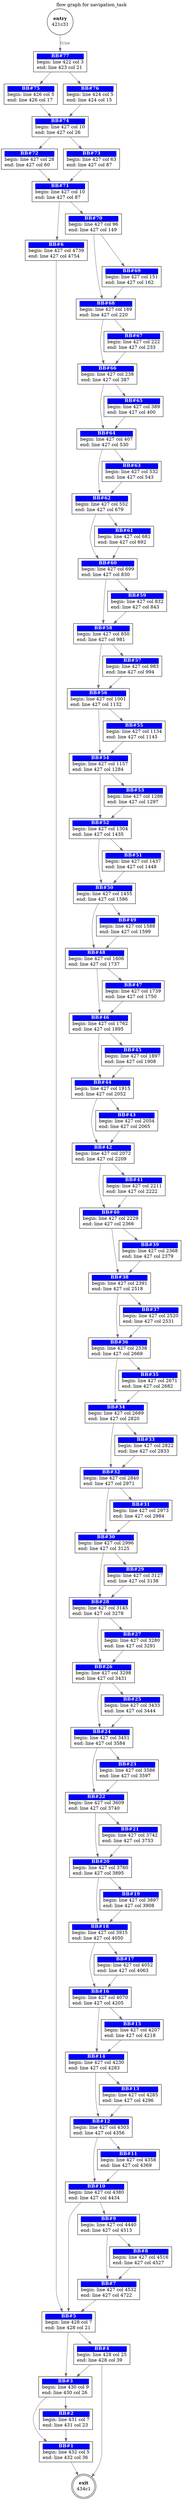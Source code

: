 digraph navigationtask{ 
  label="flow graph for navigation_task"
  labelloc="t"
  0 [label=<<TABLE border="0" cellborder="0" cellpadding="0"><TR><TD border="0" bgcolor="#ffffff" sides="b"><FONT color="#000000"><B>exit</B></FONT></TD></TR><TR><TD>434c1</TD></TR></TABLE>>, shape=doublecircle, margin=0]
  1 [label=<<TABLE border="0" cellborder="0" cellpadding="0"><TR><TD border="1" bgcolor="#0000ff" sides="b"><FONT color="#ffffff"><B>BB#1</B></FONT></TD></TR><TR><TD align="left">begin: line 432 col 5</TD></TR><TR><TD align="left">end: line 432 col 36</TD></TR></TABLE>>, shape=box]
  1->0[label="" fontcolor=dimgray color=dimgray]
  2 [label=<<TABLE border="0" cellborder="0" cellpadding="0"><TR><TD border="1" bgcolor="#0000ff" sides="b"><FONT color="#ffffff"><B>BB#2</B></FONT></TD></TR><TR><TD align="left">begin: line 431 col 7</TD></TR><TR><TD align="left">end: line 431 col 23</TD></TR></TABLE>>, shape=box]
  2->1[label="" fontcolor=dimgray color=dimgray]
  3 [label=<<TABLE border="0" cellborder="0" cellpadding="0"><TR><TD border="1" bgcolor="#0000ff" sides="b"><FONT color="#ffffff"><B>BB#3</B></FONT></TD></TR><TR><TD align="left">begin: line 430 col 9</TD></TR><TR><TD align="left">end: line 430 col 26</TD></TR></TABLE>>, shape=box]
  3->2[label="" fontcolor=dimgray color=dimgray]
  3->1[label="" fontcolor=dimgray color=dimgray]
  4 [label=<<TABLE border="0" cellborder="0" cellpadding="0"><TR><TD border="1" bgcolor="#0000ff" sides="b"><FONT color="#ffffff"><B>BB#4</B></FONT></TD></TR><TR><TD align="left">begin: line 428 col 25</TD></TR><TR><TD align="left">end: line 428 col 39</TD></TR></TABLE>>, shape=box]
  4->3[label="" fontcolor=dimgray color=dimgray]
  4->0[label="" fontcolor=dimgray color=dimgray]
  5 [label=<<TABLE border="0" cellborder="0" cellpadding="0"><TR><TD border="1" bgcolor="#0000ff" sides="b"><FONT color="#ffffff"><B>BB#5</B></FONT></TD></TR><TR><TD align="left">begin: line 428 col 7</TD></TR><TR><TD align="left">end: line 428 col 21</TD></TR></TABLE>>, shape=box]
  5->3[label="" fontcolor=dimgray color=dimgray]
  5->4[label="" fontcolor=dimgray color=dimgray]
  6 [label=<<TABLE border="0" cellborder="0" cellpadding="0"><TR><TD border="1" bgcolor="#0000ff" sides="b"><FONT color="#ffffff"><B>BB#6</B></FONT></TD></TR><TR><TD align="left">begin: line 427 col 4739</TD></TR><TR><TD align="left">end: line 427 col 4754</TD></TR></TABLE>>, shape=box]
  6->5[label="" fontcolor=dimgray color=dimgray]
  7 [label=<<TABLE border="0" cellborder="0" cellpadding="0"><TR><TD border="1" bgcolor="#0000ff" sides="b"><FONT color="#ffffff"><B>BB#7</B></FONT></TD></TR><TR><TD align="left">begin: line 427 col 4532</TD></TR><TR><TD align="left">end: line 427 col 4722</TD></TR></TABLE>>, shape=box]
  7->5[label="" fontcolor=dimgray color=dimgray]
  8 [label=<<TABLE border="0" cellborder="0" cellpadding="0"><TR><TD border="1" bgcolor="#0000ff" sides="b"><FONT color="#ffffff"><B>BB#8</B></FONT></TD></TR><TR><TD align="left">begin: line 427 col 4516</TD></TR><TR><TD align="left">end: line 427 col 4527</TD></TR></TABLE>>, shape=box]
  8->7[label="" fontcolor=dimgray color=dimgray]
  9 [label=<<TABLE border="0" cellborder="0" cellpadding="0"><TR><TD border="1" bgcolor="#0000ff" sides="b"><FONT color="#ffffff"><B>BB#9</B></FONT></TD></TR><TR><TD align="left">begin: line 427 col 4440</TD></TR><TR><TD align="left">end: line 427 col 4513</TD></TR></TABLE>>, shape=box]
  9->8[label="" fontcolor=dimgray color=dimgray]
  9->7[label="" fontcolor=dimgray color=dimgray]
  10 [label=<<TABLE border="0" cellborder="0" cellpadding="0"><TR><TD border="1" bgcolor="#0000ff" sides="b"><FONT color="#ffffff"><B>BB#10</B></FONT></TD></TR><TR><TD align="left">begin: line 427 col 4380</TD></TR><TR><TD align="left">end: line 427 col 4434</TD></TR></TABLE>>, shape=box]
  10->9[label="" fontcolor=dimgray color=dimgray]
  10->5[label="" fontcolor=dimgray color=dimgray]
  11 [label=<<TABLE border="0" cellborder="0" cellpadding="0"><TR><TD border="1" bgcolor="#0000ff" sides="b"><FONT color="#ffffff"><B>BB#11</B></FONT></TD></TR><TR><TD align="left">begin: line 427 col 4358</TD></TR><TR><TD align="left">end: line 427 col 4369</TD></TR></TABLE>>, shape=box]
  11->10[label="" fontcolor=dimgray color=dimgray]
  12 [label=<<TABLE border="0" cellborder="0" cellpadding="0"><TR><TD border="1" bgcolor="#0000ff" sides="b"><FONT color="#ffffff"><B>BB#12</B></FONT></TD></TR><TR><TD align="left">begin: line 427 col 4303</TD></TR><TR><TD align="left">end: line 427 col 4356</TD></TR></TABLE>>, shape=box]
  12->11[label="" fontcolor=dimgray color=dimgray]
  12->10[label="" fontcolor=dimgray color=dimgray]
  13 [label=<<TABLE border="0" cellborder="0" cellpadding="0"><TR><TD border="1" bgcolor="#0000ff" sides="b"><FONT color="#ffffff"><B>BB#13</B></FONT></TD></TR><TR><TD align="left">begin: line 427 col 4285</TD></TR><TR><TD align="left">end: line 427 col 4296</TD></TR></TABLE>>, shape=box]
  13->12[label="" fontcolor=dimgray color=dimgray]
  14 [label=<<TABLE border="0" cellborder="0" cellpadding="0"><TR><TD border="1" bgcolor="#0000ff" sides="b"><FONT color="#ffffff"><B>BB#14</B></FONT></TD></TR><TR><TD align="left">begin: line 427 col 4230</TD></TR><TR><TD align="left">end: line 427 col 4283</TD></TR></TABLE>>, shape=box]
  14->13[label="" fontcolor=dimgray color=dimgray]
  14->12[label="" fontcolor=dimgray color=dimgray]
  15 [label=<<TABLE border="0" cellborder="0" cellpadding="0"><TR><TD border="1" bgcolor="#0000ff" sides="b"><FONT color="#ffffff"><B>BB#15</B></FONT></TD></TR><TR><TD align="left">begin: line 427 col 4207</TD></TR><TR><TD align="left">end: line 427 col 4218</TD></TR></TABLE>>, shape=box]
  15->14[label="" fontcolor=dimgray color=dimgray]
  16 [label=<<TABLE border="0" cellborder="0" cellpadding="0"><TR><TD border="1" bgcolor="#0000ff" sides="b"><FONT color="#ffffff"><B>BB#16</B></FONT></TD></TR><TR><TD align="left">begin: line 427 col 4070</TD></TR><TR><TD align="left">end: line 427 col 4205</TD></TR></TABLE>>, shape=box]
  16->15[label="" fontcolor=dimgray color=dimgray]
  16->14[label="" fontcolor=dimgray color=dimgray]
  17 [label=<<TABLE border="0" cellborder="0" cellpadding="0"><TR><TD border="1" bgcolor="#0000ff" sides="b"><FONT color="#ffffff"><B>BB#17</B></FONT></TD></TR><TR><TD align="left">begin: line 427 col 4052</TD></TR><TR><TD align="left">end: line 427 col 4063</TD></TR></TABLE>>, shape=box]
  17->16[label="" fontcolor=dimgray color=dimgray]
  18 [label=<<TABLE border="0" cellborder="0" cellpadding="0"><TR><TD border="1" bgcolor="#0000ff" sides="b"><FONT color="#ffffff"><B>BB#18</B></FONT></TD></TR><TR><TD align="left">begin: line 427 col 3915</TD></TR><TR><TD align="left">end: line 427 col 4050</TD></TR></TABLE>>, shape=box]
  18->17[label="" fontcolor=dimgray color=dimgray]
  18->16[label="" fontcolor=dimgray color=dimgray]
  19 [label=<<TABLE border="0" cellborder="0" cellpadding="0"><TR><TD border="1" bgcolor="#0000ff" sides="b"><FONT color="#ffffff"><B>BB#19</B></FONT></TD></TR><TR><TD align="left">begin: line 427 col 3897</TD></TR><TR><TD align="left">end: line 427 col 3908</TD></TR></TABLE>>, shape=box]
  19->18[label="" fontcolor=dimgray color=dimgray]
  20 [label=<<TABLE border="0" cellborder="0" cellpadding="0"><TR><TD border="1" bgcolor="#0000ff" sides="b"><FONT color="#ffffff"><B>BB#20</B></FONT></TD></TR><TR><TD align="left">begin: line 427 col 3760</TD></TR><TR><TD align="left">end: line 427 col 3895</TD></TR></TABLE>>, shape=box]
  20->19[label="" fontcolor=dimgray color=dimgray]
  20->18[label="" fontcolor=dimgray color=dimgray]
  21 [label=<<TABLE border="0" cellborder="0" cellpadding="0"><TR><TD border="1" bgcolor="#0000ff" sides="b"><FONT color="#ffffff"><B>BB#21</B></FONT></TD></TR><TR><TD align="left">begin: line 427 col 3742</TD></TR><TR><TD align="left">end: line 427 col 3753</TD></TR></TABLE>>, shape=box]
  21->20[label="" fontcolor=dimgray color=dimgray]
  22 [label=<<TABLE border="0" cellborder="0" cellpadding="0"><TR><TD border="1" bgcolor="#0000ff" sides="b"><FONT color="#ffffff"><B>BB#22</B></FONT></TD></TR><TR><TD align="left">begin: line 427 col 3609</TD></TR><TR><TD align="left">end: line 427 col 3740</TD></TR></TABLE>>, shape=box]
  22->21[label="" fontcolor=dimgray color=dimgray]
  22->20[label="" fontcolor=dimgray color=dimgray]
  23 [label=<<TABLE border="0" cellborder="0" cellpadding="0"><TR><TD border="1" bgcolor="#0000ff" sides="b"><FONT color="#ffffff"><B>BB#23</B></FONT></TD></TR><TR><TD align="left">begin: line 427 col 3586</TD></TR><TR><TD align="left">end: line 427 col 3597</TD></TR></TABLE>>, shape=box]
  23->22[label="" fontcolor=dimgray color=dimgray]
  24 [label=<<TABLE border="0" cellborder="0" cellpadding="0"><TR><TD border="1" bgcolor="#0000ff" sides="b"><FONT color="#ffffff"><B>BB#24</B></FONT></TD></TR><TR><TD align="left">begin: line 427 col 3451</TD></TR><TR><TD align="left">end: line 427 col 3584</TD></TR></TABLE>>, shape=box]
  24->23[label="" fontcolor=dimgray color=dimgray]
  24->22[label="" fontcolor=dimgray color=dimgray]
  25 [label=<<TABLE border="0" cellborder="0" cellpadding="0"><TR><TD border="1" bgcolor="#0000ff" sides="b"><FONT color="#ffffff"><B>BB#25</B></FONT></TD></TR><TR><TD align="left">begin: line 427 col 3433</TD></TR><TR><TD align="left">end: line 427 col 3444</TD></TR></TABLE>>, shape=box]
  25->24[label="" fontcolor=dimgray color=dimgray]
  26 [label=<<TABLE border="0" cellborder="0" cellpadding="0"><TR><TD border="1" bgcolor="#0000ff" sides="b"><FONT color="#ffffff"><B>BB#26</B></FONT></TD></TR><TR><TD align="left">begin: line 427 col 3298</TD></TR><TR><TD align="left">end: line 427 col 3431</TD></TR></TABLE>>, shape=box]
  26->25[label="" fontcolor=dimgray color=dimgray]
  26->24[label="" fontcolor=dimgray color=dimgray]
  27 [label=<<TABLE border="0" cellborder="0" cellpadding="0"><TR><TD border="1" bgcolor="#0000ff" sides="b"><FONT color="#ffffff"><B>BB#27</B></FONT></TD></TR><TR><TD align="left">begin: line 427 col 3280</TD></TR><TR><TD align="left">end: line 427 col 3291</TD></TR></TABLE>>, shape=box]
  27->26[label="" fontcolor=dimgray color=dimgray]
  28 [label=<<TABLE border="0" cellborder="0" cellpadding="0"><TR><TD border="1" bgcolor="#0000ff" sides="b"><FONT color="#ffffff"><B>BB#28</B></FONT></TD></TR><TR><TD align="left">begin: line 427 col 3145</TD></TR><TR><TD align="left">end: line 427 col 3278</TD></TR></TABLE>>, shape=box]
  28->27[label="" fontcolor=dimgray color=dimgray]
  28->26[label="" fontcolor=dimgray color=dimgray]
  29 [label=<<TABLE border="0" cellborder="0" cellpadding="0"><TR><TD border="1" bgcolor="#0000ff" sides="b"><FONT color="#ffffff"><B>BB#29</B></FONT></TD></TR><TR><TD align="left">begin: line 427 col 3127</TD></TR><TR><TD align="left">end: line 427 col 3138</TD></TR></TABLE>>, shape=box]
  29->28[label="" fontcolor=dimgray color=dimgray]
  30 [label=<<TABLE border="0" cellborder="0" cellpadding="0"><TR><TD border="1" bgcolor="#0000ff" sides="b"><FONT color="#ffffff"><B>BB#30</B></FONT></TD></TR><TR><TD align="left">begin: line 427 col 2996</TD></TR><TR><TD align="left">end: line 427 col 3125</TD></TR></TABLE>>, shape=box]
  30->29[label="" fontcolor=dimgray color=dimgray]
  30->28[label="" fontcolor=dimgray color=dimgray]
  31 [label=<<TABLE border="0" cellborder="0" cellpadding="0"><TR><TD border="1" bgcolor="#0000ff" sides="b"><FONT color="#ffffff"><B>BB#31</B></FONT></TD></TR><TR><TD align="left">begin: line 427 col 2973</TD></TR><TR><TD align="left">end: line 427 col 2984</TD></TR></TABLE>>, shape=box]
  31->30[label="" fontcolor=dimgray color=dimgray]
  32 [label=<<TABLE border="0" cellborder="0" cellpadding="0"><TR><TD border="1" bgcolor="#0000ff" sides="b"><FONT color="#ffffff"><B>BB#32</B></FONT></TD></TR><TR><TD align="left">begin: line 427 col 2840</TD></TR><TR><TD align="left">end: line 427 col 2971</TD></TR></TABLE>>, shape=box]
  32->31[label="" fontcolor=dimgray color=dimgray]
  32->30[label="" fontcolor=dimgray color=dimgray]
  33 [label=<<TABLE border="0" cellborder="0" cellpadding="0"><TR><TD border="1" bgcolor="#0000ff" sides="b"><FONT color="#ffffff"><B>BB#33</B></FONT></TD></TR><TR><TD align="left">begin: line 427 col 2822</TD></TR><TR><TD align="left">end: line 427 col 2833</TD></TR></TABLE>>, shape=box]
  33->32[label="" fontcolor=dimgray color=dimgray]
  34 [label=<<TABLE border="0" cellborder="0" cellpadding="0"><TR><TD border="1" bgcolor="#0000ff" sides="b"><FONT color="#ffffff"><B>BB#34</B></FONT></TD></TR><TR><TD align="left">begin: line 427 col 2689</TD></TR><TR><TD align="left">end: line 427 col 2820</TD></TR></TABLE>>, shape=box]
  34->33[label="" fontcolor=dimgray color=dimgray]
  34->32[label="" fontcolor=dimgray color=dimgray]
  35 [label=<<TABLE border="0" cellborder="0" cellpadding="0"><TR><TD border="1" bgcolor="#0000ff" sides="b"><FONT color="#ffffff"><B>BB#35</B></FONT></TD></TR><TR><TD align="left">begin: line 427 col 2671</TD></TR><TR><TD align="left">end: line 427 col 2682</TD></TR></TABLE>>, shape=box]
  35->34[label="" fontcolor=dimgray color=dimgray]
  36 [label=<<TABLE border="0" cellborder="0" cellpadding="0"><TR><TD border="1" bgcolor="#0000ff" sides="b"><FONT color="#ffffff"><B>BB#36</B></FONT></TD></TR><TR><TD align="left">begin: line 427 col 2538</TD></TR><TR><TD align="left">end: line 427 col 2669</TD></TR></TABLE>>, shape=box]
  36->35[label="" fontcolor=dimgray color=dimgray]
  36->34[label="" fontcolor=dimgray color=dimgray]
  37 [label=<<TABLE border="0" cellborder="0" cellpadding="0"><TR><TD border="1" bgcolor="#0000ff" sides="b"><FONT color="#ffffff"><B>BB#37</B></FONT></TD></TR><TR><TD align="left">begin: line 427 col 2520</TD></TR><TR><TD align="left">end: line 427 col 2531</TD></TR></TABLE>>, shape=box]
  37->36[label="" fontcolor=dimgray color=dimgray]
  38 [label=<<TABLE border="0" cellborder="0" cellpadding="0"><TR><TD border="1" bgcolor="#0000ff" sides="b"><FONT color="#ffffff"><B>BB#38</B></FONT></TD></TR><TR><TD align="left">begin: line 427 col 2391</TD></TR><TR><TD align="left">end: line 427 col 2518</TD></TR></TABLE>>, shape=box]
  38->37[label="" fontcolor=dimgray color=dimgray]
  38->36[label="" fontcolor=dimgray color=dimgray]
  39 [label=<<TABLE border="0" cellborder="0" cellpadding="0"><TR><TD border="1" bgcolor="#0000ff" sides="b"><FONT color="#ffffff"><B>BB#39</B></FONT></TD></TR><TR><TD align="left">begin: line 427 col 2368</TD></TR><TR><TD align="left">end: line 427 col 2379</TD></TR></TABLE>>, shape=box]
  39->38[label="" fontcolor=dimgray color=dimgray]
  40 [label=<<TABLE border="0" cellborder="0" cellpadding="0"><TR><TD border="1" bgcolor="#0000ff" sides="b"><FONT color="#ffffff"><B>BB#40</B></FONT></TD></TR><TR><TD align="left">begin: line 427 col 2229</TD></TR><TR><TD align="left">end: line 427 col 2366</TD></TR></TABLE>>, shape=box]
  40->39[label="" fontcolor=dimgray color=dimgray]
  40->38[label="" fontcolor=dimgray color=dimgray]
  41 [label=<<TABLE border="0" cellborder="0" cellpadding="0"><TR><TD border="1" bgcolor="#0000ff" sides="b"><FONT color="#ffffff"><B>BB#41</B></FONT></TD></TR><TR><TD align="left">begin: line 427 col 2211</TD></TR><TR><TD align="left">end: line 427 col 2222</TD></TR></TABLE>>, shape=box]
  41->40[label="" fontcolor=dimgray color=dimgray]
  42 [label=<<TABLE border="0" cellborder="0" cellpadding="0"><TR><TD border="1" bgcolor="#0000ff" sides="b"><FONT color="#ffffff"><B>BB#42</B></FONT></TD></TR><TR><TD align="left">begin: line 427 col 2072</TD></TR><TR><TD align="left">end: line 427 col 2209</TD></TR></TABLE>>, shape=box]
  42->41[label="" fontcolor=dimgray color=dimgray]
  42->40[label="" fontcolor=dimgray color=dimgray]
  43 [label=<<TABLE border="0" cellborder="0" cellpadding="0"><TR><TD border="1" bgcolor="#0000ff" sides="b"><FONT color="#ffffff"><B>BB#43</B></FONT></TD></TR><TR><TD align="left">begin: line 427 col 2054</TD></TR><TR><TD align="left">end: line 427 col 2065</TD></TR></TABLE>>, shape=box]
  43->42[label="" fontcolor=dimgray color=dimgray]
  44 [label=<<TABLE border="0" cellborder="0" cellpadding="0"><TR><TD border="1" bgcolor="#0000ff" sides="b"><FONT color="#ffffff"><B>BB#44</B></FONT></TD></TR><TR><TD align="left">begin: line 427 col 1915</TD></TR><TR><TD align="left">end: line 427 col 2052</TD></TR></TABLE>>, shape=box]
  44->43[label="" fontcolor=dimgray color=dimgray]
  44->42[label="" fontcolor=dimgray color=dimgray]
  45 [label=<<TABLE border="0" cellborder="0" cellpadding="0"><TR><TD border="1" bgcolor="#0000ff" sides="b"><FONT color="#ffffff"><B>BB#45</B></FONT></TD></TR><TR><TD align="left">begin: line 427 col 1897</TD></TR><TR><TD align="left">end: line 427 col 1908</TD></TR></TABLE>>, shape=box]
  45->44[label="" fontcolor=dimgray color=dimgray]
  46 [label=<<TABLE border="0" cellborder="0" cellpadding="0"><TR><TD border="1" bgcolor="#0000ff" sides="b"><FONT color="#ffffff"><B>BB#46</B></FONT></TD></TR><TR><TD align="left">begin: line 427 col 1762</TD></TR><TR><TD align="left">end: line 427 col 1895</TD></TR></TABLE>>, shape=box]
  46->45[label="" fontcolor=dimgray color=dimgray]
  46->44[label="" fontcolor=dimgray color=dimgray]
  47 [label=<<TABLE border="0" cellborder="0" cellpadding="0"><TR><TD border="1" bgcolor="#0000ff" sides="b"><FONT color="#ffffff"><B>BB#47</B></FONT></TD></TR><TR><TD align="left">begin: line 427 col 1739</TD></TR><TR><TD align="left">end: line 427 col 1750</TD></TR></TABLE>>, shape=box]
  47->46[label="" fontcolor=dimgray color=dimgray]
  48 [label=<<TABLE border="0" cellborder="0" cellpadding="0"><TR><TD border="1" bgcolor="#0000ff" sides="b"><FONT color="#ffffff"><B>BB#48</B></FONT></TD></TR><TR><TD align="left">begin: line 427 col 1606</TD></TR><TR><TD align="left">end: line 427 col 1737</TD></TR></TABLE>>, shape=box]
  48->47[label="" fontcolor=dimgray color=dimgray]
  48->46[label="" fontcolor=dimgray color=dimgray]
  49 [label=<<TABLE border="0" cellborder="0" cellpadding="0"><TR><TD border="1" bgcolor="#0000ff" sides="b"><FONT color="#ffffff"><B>BB#49</B></FONT></TD></TR><TR><TD align="left">begin: line 427 col 1588</TD></TR><TR><TD align="left">end: line 427 col 1599</TD></TR></TABLE>>, shape=box]
  49->48[label="" fontcolor=dimgray color=dimgray]
  50 [label=<<TABLE border="0" cellborder="0" cellpadding="0"><TR><TD border="1" bgcolor="#0000ff" sides="b"><FONT color="#ffffff"><B>BB#50</B></FONT></TD></TR><TR><TD align="left">begin: line 427 col 1455</TD></TR><TR><TD align="left">end: line 427 col 1586</TD></TR></TABLE>>, shape=box]
  50->49[label="" fontcolor=dimgray color=dimgray]
  50->48[label="" fontcolor=dimgray color=dimgray]
  51 [label=<<TABLE border="0" cellborder="0" cellpadding="0"><TR><TD border="1" bgcolor="#0000ff" sides="b"><FONT color="#ffffff"><B>BB#51</B></FONT></TD></TR><TR><TD align="left">begin: line 427 col 1437</TD></TR><TR><TD align="left">end: line 427 col 1448</TD></TR></TABLE>>, shape=box]
  51->50[label="" fontcolor=dimgray color=dimgray]
  52 [label=<<TABLE border="0" cellborder="0" cellpadding="0"><TR><TD border="1" bgcolor="#0000ff" sides="b"><FONT color="#ffffff"><B>BB#52</B></FONT></TD></TR><TR><TD align="left">begin: line 427 col 1304</TD></TR><TR><TD align="left">end: line 427 col 1435</TD></TR></TABLE>>, shape=box]
  52->51[label="" fontcolor=dimgray color=dimgray]
  52->50[label="" fontcolor=dimgray color=dimgray]
  53 [label=<<TABLE border="0" cellborder="0" cellpadding="0"><TR><TD border="1" bgcolor="#0000ff" sides="b"><FONT color="#ffffff"><B>BB#53</B></FONT></TD></TR><TR><TD align="left">begin: line 427 col 1286</TD></TR><TR><TD align="left">end: line 427 col 1297</TD></TR></TABLE>>, shape=box]
  53->52[label="" fontcolor=dimgray color=dimgray]
  54 [label=<<TABLE border="0" cellborder="0" cellpadding="0"><TR><TD border="1" bgcolor="#0000ff" sides="b"><FONT color="#ffffff"><B>BB#54</B></FONT></TD></TR><TR><TD align="left">begin: line 427 col 1157</TD></TR><TR><TD align="left">end: line 427 col 1284</TD></TR></TABLE>>, shape=box]
  54->53[label="" fontcolor=dimgray color=dimgray]
  54->52[label="" fontcolor=dimgray color=dimgray]
  55 [label=<<TABLE border="0" cellborder="0" cellpadding="0"><TR><TD border="1" bgcolor="#0000ff" sides="b"><FONT color="#ffffff"><B>BB#55</B></FONT></TD></TR><TR><TD align="left">begin: line 427 col 1134</TD></TR><TR><TD align="left">end: line 427 col 1145</TD></TR></TABLE>>, shape=box]
  55->54[label="" fontcolor=dimgray color=dimgray]
  56 [label=<<TABLE border="0" cellborder="0" cellpadding="0"><TR><TD border="1" bgcolor="#0000ff" sides="b"><FONT color="#ffffff"><B>BB#56</B></FONT></TD></TR><TR><TD align="left">begin: line 427 col 1001</TD></TR><TR><TD align="left">end: line 427 col 1132</TD></TR></TABLE>>, shape=box]
  56->55[label="" fontcolor=dimgray color=dimgray]
  56->54[label="" fontcolor=dimgray color=dimgray]
  57 [label=<<TABLE border="0" cellborder="0" cellpadding="0"><TR><TD border="1" bgcolor="#0000ff" sides="b"><FONT color="#ffffff"><B>BB#57</B></FONT></TD></TR><TR><TD align="left">begin: line 427 col 983</TD></TR><TR><TD align="left">end: line 427 col 994</TD></TR></TABLE>>, shape=box]
  57->56[label="" fontcolor=dimgray color=dimgray]
  58 [label=<<TABLE border="0" cellborder="0" cellpadding="0"><TR><TD border="1" bgcolor="#0000ff" sides="b"><FONT color="#ffffff"><B>BB#58</B></FONT></TD></TR><TR><TD align="left">begin: line 427 col 850</TD></TR><TR><TD align="left">end: line 427 col 981</TD></TR></TABLE>>, shape=box]
  58->57[label="" fontcolor=dimgray color=dimgray]
  58->56[label="" fontcolor=dimgray color=dimgray]
  59 [label=<<TABLE border="0" cellborder="0" cellpadding="0"><TR><TD border="1" bgcolor="#0000ff" sides="b"><FONT color="#ffffff"><B>BB#59</B></FONT></TD></TR><TR><TD align="left">begin: line 427 col 832</TD></TR><TR><TD align="left">end: line 427 col 843</TD></TR></TABLE>>, shape=box]
  59->58[label="" fontcolor=dimgray color=dimgray]
  60 [label=<<TABLE border="0" cellborder="0" cellpadding="0"><TR><TD border="1" bgcolor="#0000ff" sides="b"><FONT color="#ffffff"><B>BB#60</B></FONT></TD></TR><TR><TD align="left">begin: line 427 col 699</TD></TR><TR><TD align="left">end: line 427 col 830</TD></TR></TABLE>>, shape=box]
  60->59[label="" fontcolor=dimgray color=dimgray]
  60->58[label="" fontcolor=dimgray color=dimgray]
  61 [label=<<TABLE border="0" cellborder="0" cellpadding="0"><TR><TD border="1" bgcolor="#0000ff" sides="b"><FONT color="#ffffff"><B>BB#61</B></FONT></TD></TR><TR><TD align="left">begin: line 427 col 681</TD></TR><TR><TD align="left">end: line 427 col 692</TD></TR></TABLE>>, shape=box]
  61->60[label="" fontcolor=dimgray color=dimgray]
  62 [label=<<TABLE border="0" cellborder="0" cellpadding="0"><TR><TD border="1" bgcolor="#0000ff" sides="b"><FONT color="#ffffff"><B>BB#62</B></FONT></TD></TR><TR><TD align="left">begin: line 427 col 552</TD></TR><TR><TD align="left">end: line 427 col 679</TD></TR></TABLE>>, shape=box]
  62->61[label="" fontcolor=dimgray color=dimgray]
  62->60[label="" fontcolor=dimgray color=dimgray]
  63 [label=<<TABLE border="0" cellborder="0" cellpadding="0"><TR><TD border="1" bgcolor="#0000ff" sides="b"><FONT color="#ffffff"><B>BB#63</B></FONT></TD></TR><TR><TD align="left">begin: line 427 col 532</TD></TR><TR><TD align="left">end: line 427 col 543</TD></TR></TABLE>>, shape=box]
  63->62[label="" fontcolor=dimgray color=dimgray]
  64 [label=<<TABLE border="0" cellborder="0" cellpadding="0"><TR><TD border="1" bgcolor="#0000ff" sides="b"><FONT color="#ffffff"><B>BB#64</B></FONT></TD></TR><TR><TD align="left">begin: line 427 col 407</TD></TR><TR><TD align="left">end: line 427 col 530</TD></TR></TABLE>>, shape=box]
  64->63[label="" fontcolor=dimgray color=dimgray]
  64->62[label="" fontcolor=dimgray color=dimgray]
  65 [label=<<TABLE border="0" cellborder="0" cellpadding="0"><TR><TD border="1" bgcolor="#0000ff" sides="b"><FONT color="#ffffff"><B>BB#65</B></FONT></TD></TR><TR><TD align="left">begin: line 427 col 389</TD></TR><TR><TD align="left">end: line 427 col 400</TD></TR></TABLE>>, shape=box]
  65->64[label="" fontcolor=dimgray color=dimgray]
  66 [label=<<TABLE border="0" cellborder="0" cellpadding="0"><TR><TD border="1" bgcolor="#0000ff" sides="b"><FONT color="#ffffff"><B>BB#66</B></FONT></TD></TR><TR><TD align="left">begin: line 427 col 238</TD></TR><TR><TD align="left">end: line 427 col 387</TD></TR></TABLE>>, shape=box]
  66->65[label="" fontcolor=dimgray color=dimgray]
  66->64[label="" fontcolor=dimgray color=dimgray]
  67 [label=<<TABLE border="0" cellborder="0" cellpadding="0"><TR><TD border="1" bgcolor="#0000ff" sides="b"><FONT color="#ffffff"><B>BB#67</B></FONT></TD></TR><TR><TD align="left">begin: line 427 col 222</TD></TR><TR><TD align="left">end: line 427 col 233</TD></TR></TABLE>>, shape=box]
  67->66[label="" fontcolor=dimgray color=dimgray]
  68 [label=<<TABLE border="0" cellborder="0" cellpadding="0"><TR><TD border="1" bgcolor="#0000ff" sides="b"><FONT color="#ffffff"><B>BB#68</B></FONT></TD></TR><TR><TD align="left">begin: line 427 col 169</TD></TR><TR><TD align="left">end: line 427 col 220</TD></TR></TABLE>>, shape=box]
  68->67[label="" fontcolor=dimgray color=dimgray]
  68->66[label="" fontcolor=dimgray color=dimgray]
  69 [label=<<TABLE border="0" cellborder="0" cellpadding="0"><TR><TD border="1" bgcolor="#0000ff" sides="b"><FONT color="#ffffff"><B>BB#69</B></FONT></TD></TR><TR><TD align="left">begin: line 427 col 151</TD></TR><TR><TD align="left">end: line 427 col 162</TD></TR></TABLE>>, shape=box]
  69->68[label="" fontcolor=dimgray color=dimgray]
  70 [label=<<TABLE border="0" cellborder="0" cellpadding="0"><TR><TD border="1" bgcolor="#0000ff" sides="b"><FONT color="#ffffff"><B>BB#70</B></FONT></TD></TR><TR><TD align="left">begin: line 427 col 96</TD></TR><TR><TD align="left">end: line 427 col 149</TD></TR></TABLE>>, shape=box]
  70->69[label="" fontcolor=dimgray color=dimgray]
  70->68[label="" fontcolor=dimgray color=dimgray]
  71 [label=<<TABLE border="0" cellborder="0" cellpadding="0"><TR><TD border="1" bgcolor="#0000ff" sides="b"><FONT color="#ffffff"><B>BB#71</B></FONT></TD></TR><TR><TD align="left">begin: line 427 col 10</TD></TR><TR><TD align="left">end: line 427 col 87</TD></TR></TABLE>>, shape=box]
  71->70[label="" fontcolor=dimgray color=dimgray]
  71->6[label="" fontcolor=dimgray color=dimgray]
  72 [label=<<TABLE border="0" cellborder="0" cellpadding="0"><TR><TD border="1" bgcolor="#0000ff" sides="b"><FONT color="#ffffff"><B>BB#72</B></FONT></TD></TR><TR><TD align="left">begin: line 427 col 28</TD></TR><TR><TD align="left">end: line 427 col 60</TD></TR></TABLE>>, shape=box]
  72->71[label="" fontcolor=dimgray color=dimgray]
  73 [label=<<TABLE border="0" cellborder="0" cellpadding="0"><TR><TD border="1" bgcolor="#0000ff" sides="b"><FONT color="#ffffff"><B>BB#73</B></FONT></TD></TR><TR><TD align="left">begin: line 427 col 63</TD></TR><TR><TD align="left">end: line 427 col 87</TD></TR></TABLE>>, shape=box]
  73->71[label="" fontcolor=dimgray color=dimgray]
  74 [label=<<TABLE border="0" cellborder="0" cellpadding="0"><TR><TD border="1" bgcolor="#0000ff" sides="b"><FONT color="#ffffff"><B>BB#74</B></FONT></TD></TR><TR><TD align="left">begin: line 427 col 10</TD></TR><TR><TD align="left">end: line 427 col 26</TD></TR></TABLE>>, shape=box]
  74->72[label="" fontcolor=dimgray color=dimgray]
  74->73[label="" fontcolor=dimgray color=dimgray]
  75 [label=<<TABLE border="0" cellborder="0" cellpadding="0"><TR><TD border="1" bgcolor="#0000ff" sides="b"><FONT color="#ffffff"><B>BB#75</B></FONT></TD></TR><TR><TD align="left">begin: line 426 col 5</TD></TR><TR><TD align="left">end: line 426 col 17</TD></TR></TABLE>>, shape=box]
  75->74[label="" fontcolor=dimgray color=dimgray]
  76 [label=<<TABLE border="0" cellborder="0" cellpadding="0"><TR><TD border="1" bgcolor="#0000ff" sides="b"><FONT color="#ffffff"><B>BB#76</B></FONT></TD></TR><TR><TD align="left">begin: line 424 col 5</TD></TR><TR><TD align="left">end: line 424 col 15</TD></TR></TABLE>>, shape=box]
  76->74[label="" fontcolor=dimgray color=dimgray]
  77 [label=<<TABLE border="0" cellborder="0" cellpadding="0"><TR><TD border="1" bgcolor="#0000ff" sides="b"><FONT color="#ffffff"><B>BB#77</B></FONT></TD></TR><TR><TD align="left">begin: line 422 col 3</TD></TR><TR><TD align="left">end: line 423 col 21</TD></TR></TABLE>>, shape=box]
  77->76[label="" fontcolor=dimgray color=dimgray]
  77->75[label="" fontcolor=dimgray color=dimgray]
  78 [label=<<TABLE border="0" cellborder="0" cellpadding="0"><TR><TD border="0" bgcolor="#ffffff" sides="b"><FONT color="#000000"><B>entry</B></FONT></TD></TR><TR><TD>421c31</TD></TR></TABLE>>, shape=circle, margin=0]
  78->77[label="true" fontcolor=dimgray color=dimgray]
}
